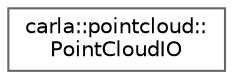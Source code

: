 digraph "类继承关系图"
{
 // INTERACTIVE_SVG=YES
 // LATEX_PDF_SIZE
  bgcolor="transparent";
  edge [fontname=Helvetica,fontsize=10,labelfontname=Helvetica,labelfontsize=10];
  node [fontname=Helvetica,fontsize=10,shape=box,height=0.2,width=0.4];
  rankdir="LR";
  Node0 [id="Node000000",label="carla::pointcloud::\lPointCloudIO",height=0.2,width=0.4,color="grey40", fillcolor="white", style="filled",URL="$d2/d02/classcarla_1_1pointcloud_1_1PointCloudIO.html",tooltip=" "];
}
